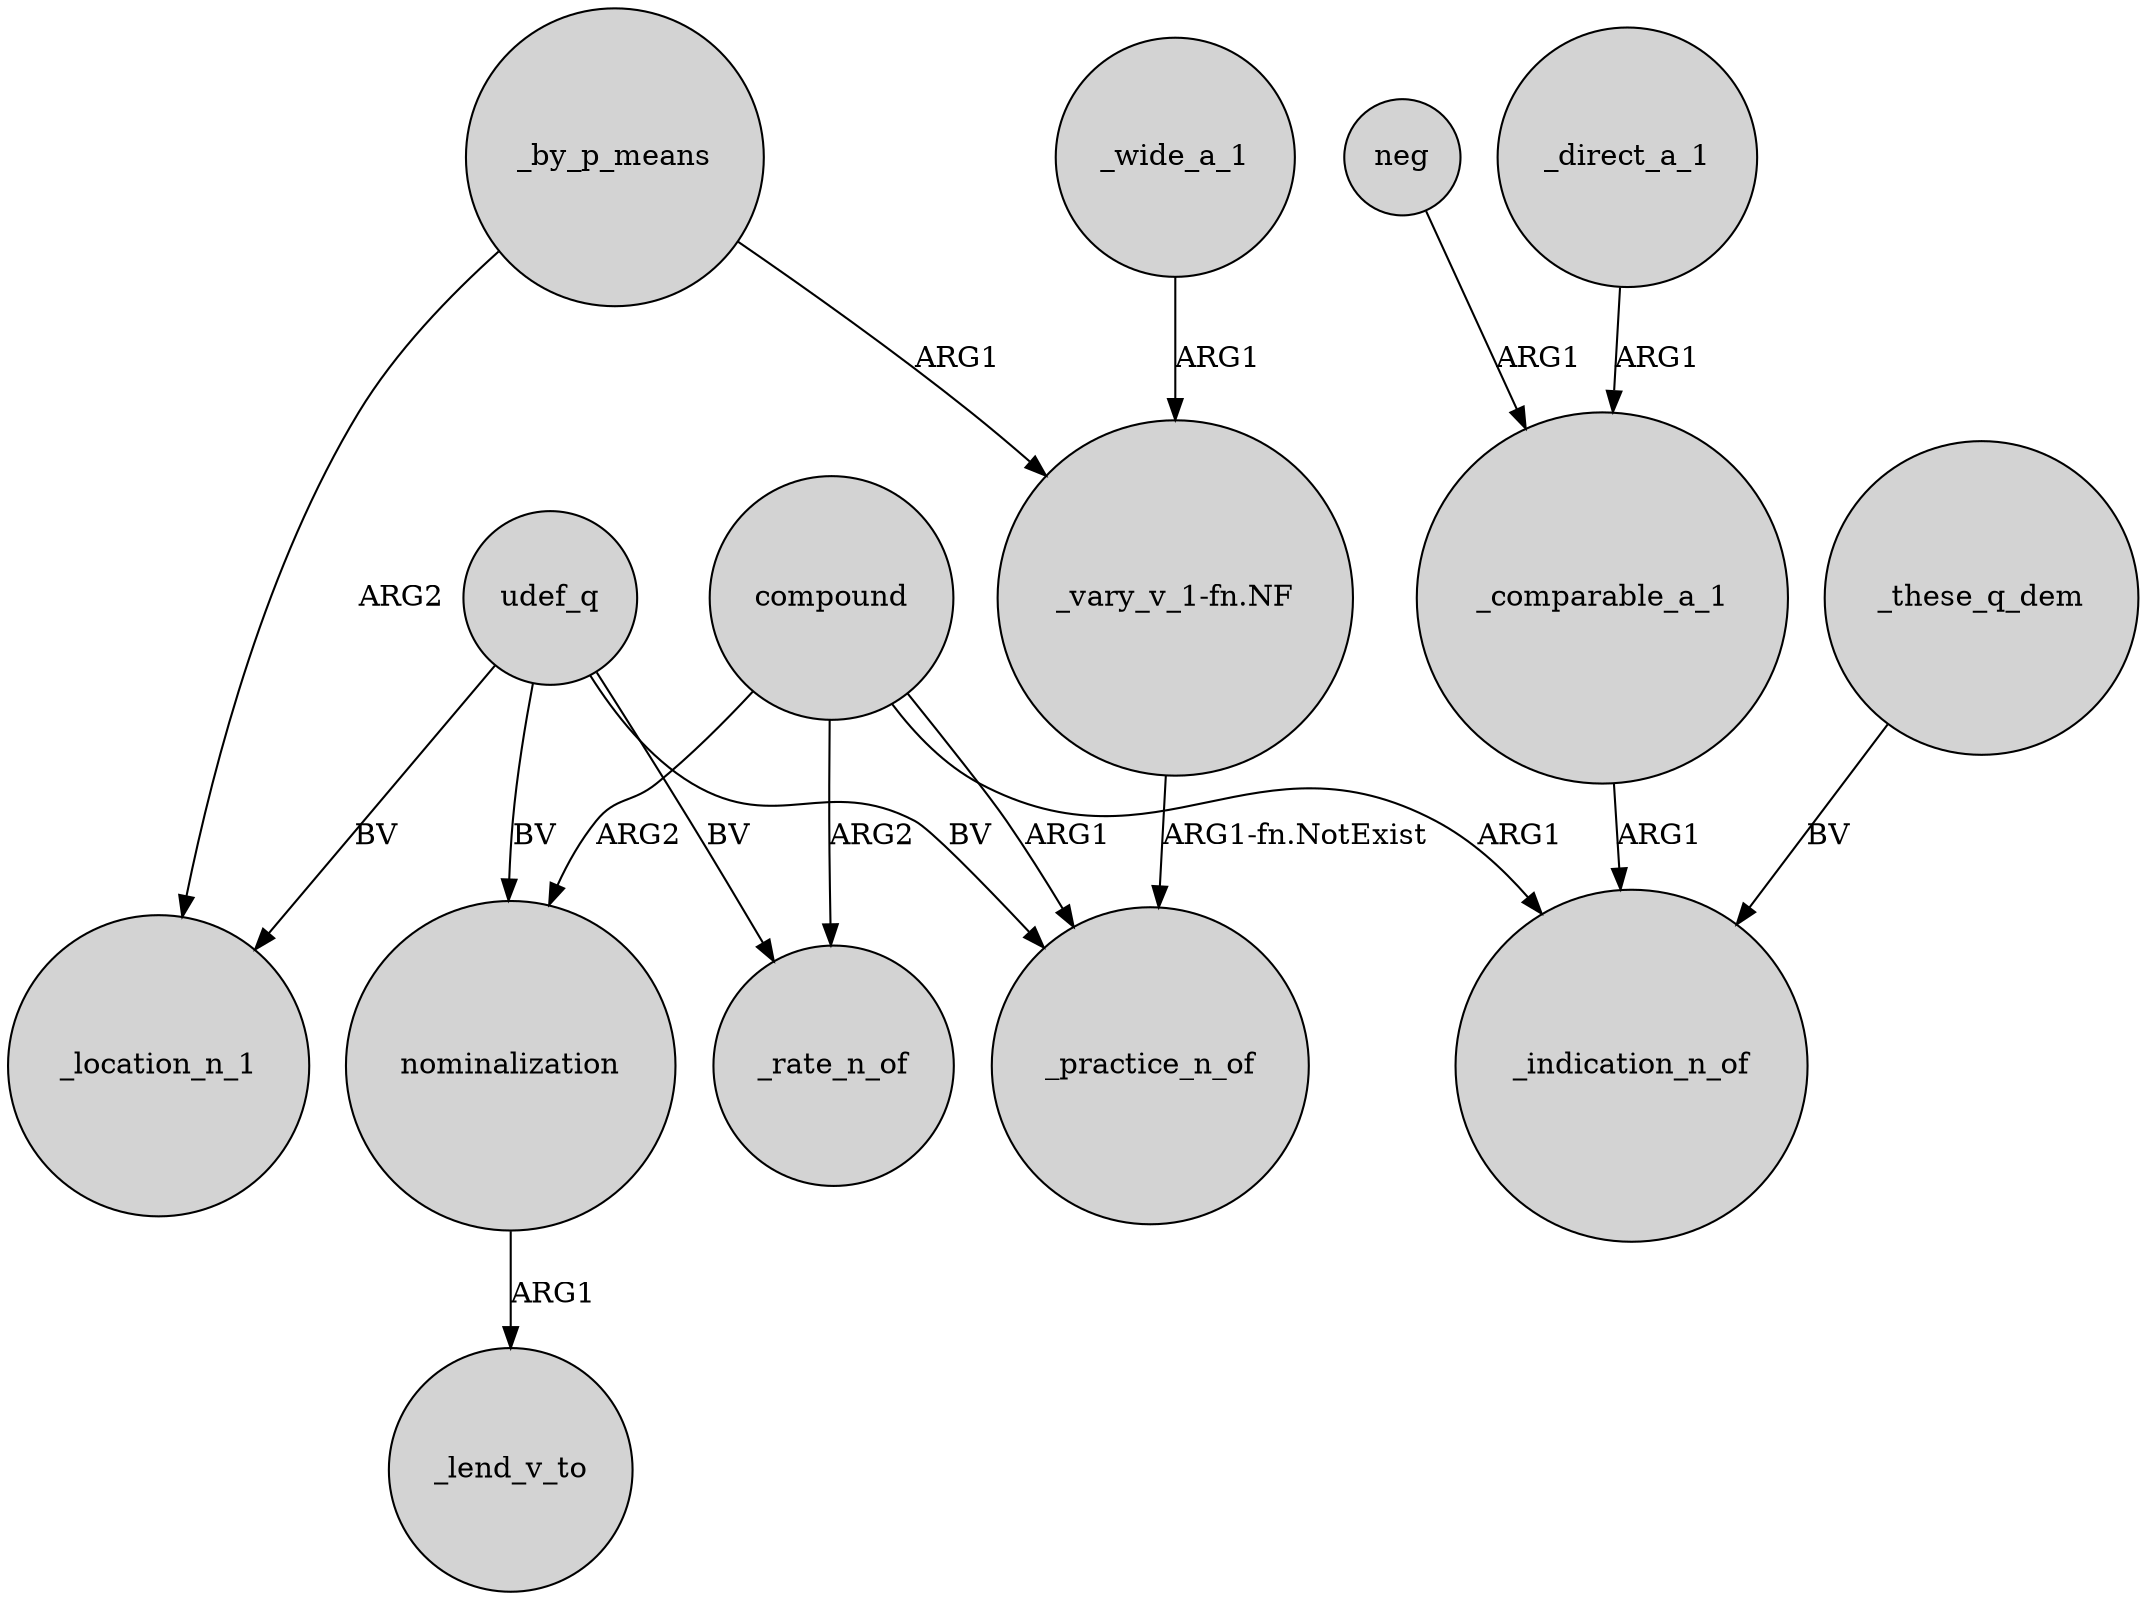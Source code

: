 digraph {
	node [shape=circle style=filled]
	_by_p_means -> "_vary_v_1-fn.NF" [label=ARG1]
	compound -> _indication_n_of [label=ARG1]
	compound -> _practice_n_of [label=ARG1]
	udef_q -> _location_n_1 [label=BV]
	udef_q -> _rate_n_of [label=BV]
	compound -> _rate_n_of [label=ARG2]
	compound -> nominalization [label=ARG2]
	nominalization -> _lend_v_to [label=ARG1]
	"_vary_v_1-fn.NF" -> _practice_n_of [label="ARG1-fn.NotExist"]
	_these_q_dem -> _indication_n_of [label=BV]
	udef_q -> _practice_n_of [label=BV]
	_wide_a_1 -> "_vary_v_1-fn.NF" [label=ARG1]
	_by_p_means -> _location_n_1 [label=ARG2]
	neg -> _comparable_a_1 [label=ARG1]
	udef_q -> nominalization [label=BV]
	_comparable_a_1 -> _indication_n_of [label=ARG1]
	_direct_a_1 -> _comparable_a_1 [label=ARG1]
}

